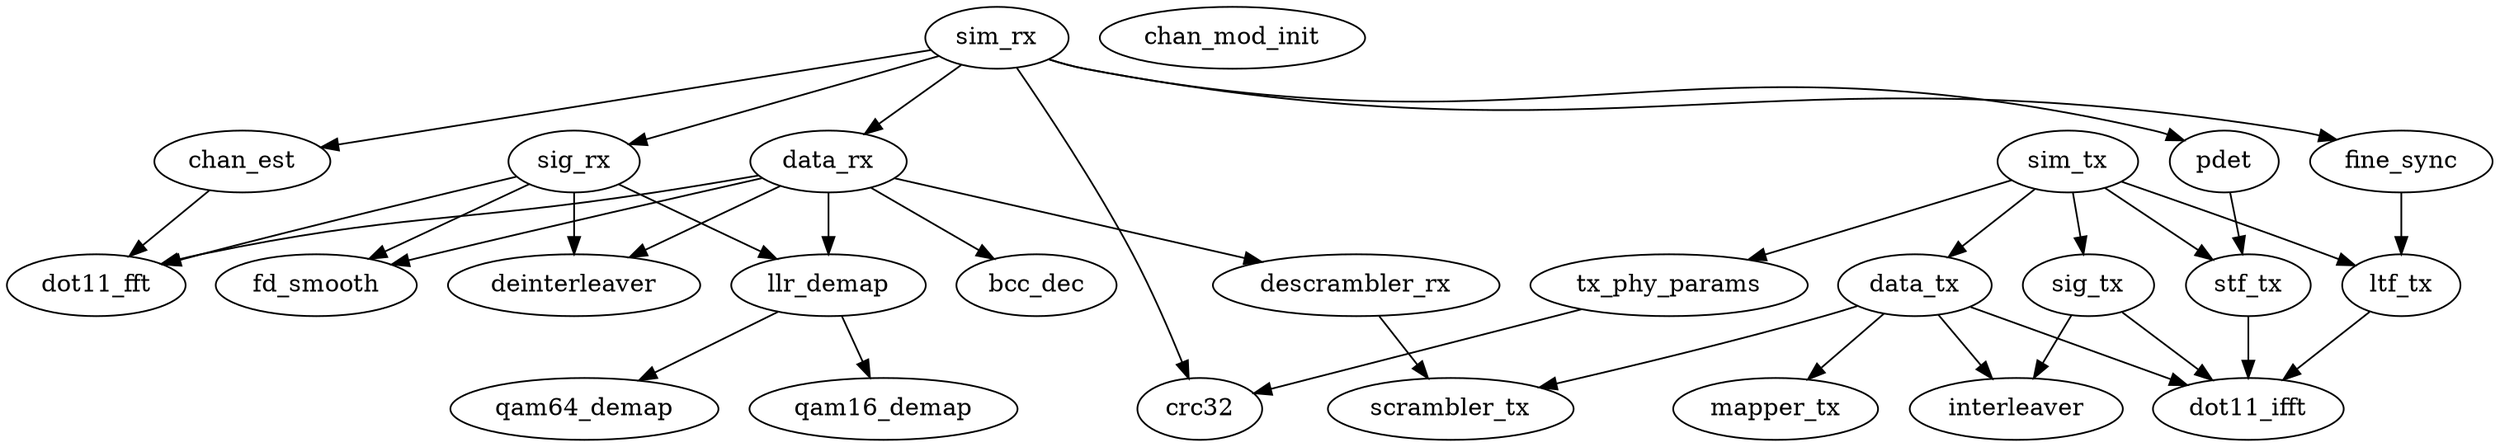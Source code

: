 /* Created by mdot for Matlab */
digraph m2html {
  chan_est -> dot11_fft;
  data_rx -> bcc_dec;
  data_rx -> deinterleaver;
  data_rx -> descrambler_rx;
  data_rx -> dot11_fft;
  data_rx -> fd_smooth;
  data_rx -> llr_demap;
  data_tx -> dot11_ifft;
  data_tx -> interleaver;
  data_tx -> mapper_tx;
  data_tx -> scrambler_tx;
  descrambler_rx -> scrambler_tx;
  fine_sync -> ltf_tx;
  llr_demap -> qam16_demap;
  llr_demap -> qam64_demap;
  ltf_tx -> dot11_ifft;
  pdet -> stf_tx;
  sig_rx -> deinterleaver;
  sig_rx -> dot11_fft;
  sig_rx -> fd_smooth;
  sig_rx -> llr_demap;
  sig_tx -> dot11_ifft;
  sig_tx -> interleaver;
  sim_rx -> chan_est;
  sim_rx -> crc32;
  sim_rx -> data_rx;
  sim_rx -> fine_sync;
  sim_rx -> pdet;
  sim_rx -> sig_rx;
  sim_tx -> data_tx;
  sim_tx -> ltf_tx;
  sim_tx -> sig_tx;
  sim_tx -> stf_tx;
  sim_tx -> tx_phy_params;
  stf_tx -> dot11_ifft;
  tx_phy_params -> crc32;

  bcc_dec [URL="bcc_dec.html"];
  chan_est [URL="chan_est.html"];
  chan_mod_init [URL="chan_mod_init.html"];
  crc32 [URL="crc32.html"];
  data_rx [URL="data_rx.html"];
  data_tx [URL="data_tx.html"];
  deinterleaver [URL="deinterleaver.html"];
  descrambler_rx [URL="descrambler_rx.html"];
  dot11_fft [URL="dot11_fft.html"];
  dot11_ifft [URL="dot11_ifft.html"];
  fd_smooth [URL="fd_smooth.html"];
  fine_sync [URL="fine_sync.html"];
  interleaver [URL="interleaver.html"];
  llr_demap [URL="llr_demap.html"];
  ltf_tx [URL="ltf_tx.html"];
  mapper_tx [URL="mapper_tx.html"];
  pdet [URL="pdet.html"];
  qam16_demap [URL="qam16_demap.html"];
  qam64_demap [URL="qam64_demap.html"];
  scrambler_tx [URL="scrambler_tx.html"];
  sig_rx [URL="sig_rx.html"];
  sig_tx [URL="sig_tx.html"];
  sim_rx [URL="sim_rx.html"];
  sim_tx [URL="sim_tx.html"];
  stf_tx [URL="stf_tx.html"];
  tx_phy_params [URL="tx_phy_params.html"];
}